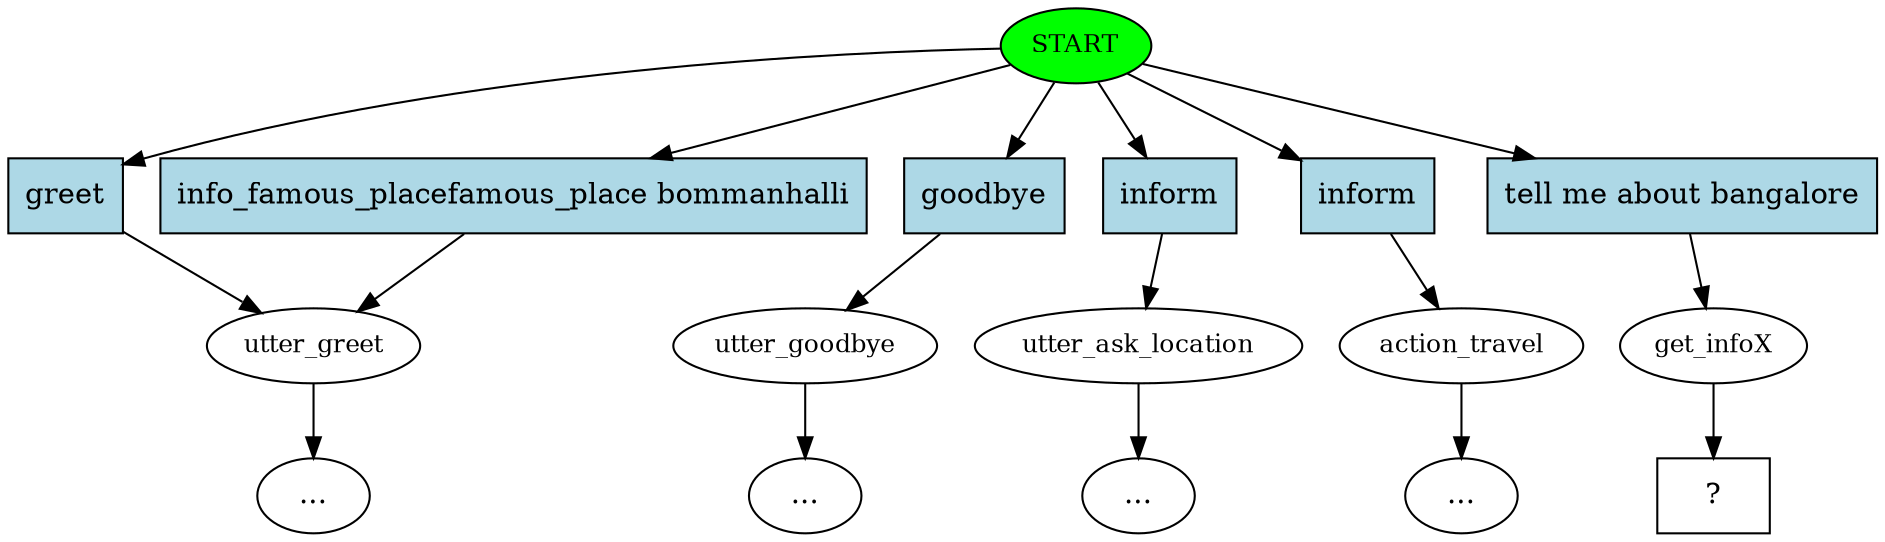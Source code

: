 digraph  {
0 [class="start active", fillcolor=green, fontsize=12, label=START, style=filled];
1 [class="", fontsize=12, label=utter_greet];
4 [class="", fontsize=12, label=utter_goodbye];
"-6" [class=ellipsis, label="..."];
5 [class="", fontsize=12, label=utter_ask_location];
"-7" [class=ellipsis, label="..."];
6 [class="", fontsize=12, label=action_travel];
"-8" [class=ellipsis, label="..."];
"-17" [class=ellipsis, label="..."];
16 [class=active, fontsize=12, label=get_infoX];
17 [class="intent dashed active", label="  ?  ", shape=rect];
18 [class=intent, fillcolor=lightblue, label=greet, shape=rect, style=filled];
19 [class=intent, fillcolor=lightblue, label="info_famous_placefamous_place bommanhalli", shape=rect, style=filled];
20 [class=intent, fillcolor=lightblue, label=goodbye, shape=rect, style=filled];
21 [class=intent, fillcolor=lightblue, label=inform, shape=rect, style=filled];
22 [class=intent, fillcolor=lightblue, label=inform, shape=rect, style=filled];
23 [class="intent active", fillcolor=lightblue, label="tell me about bangalore", shape=rect, style=filled];
0 -> 18  [class="", key=0];
0 -> 19  [class="", key=0];
0 -> 20  [class="", key=0];
0 -> 21  [class="", key=0];
0 -> 22  [class="", key=0];
0 -> 23  [class=active, key=0];
1 -> "-17"  [class="", key=NONE, label=""];
4 -> "-6"  [class="", key=NONE, label=""];
5 -> "-7"  [class="", key=NONE, label=""];
6 -> "-8"  [class="", key=NONE, label=""];
16 -> 17  [class=active, key=NONE, label=""];
18 -> 1  [class="", key=0];
19 -> 1  [class="", key=0];
20 -> 4  [class="", key=0];
21 -> 5  [class="", key=0];
22 -> 6  [class="", key=0];
23 -> 16  [class=active, key=0];
}
